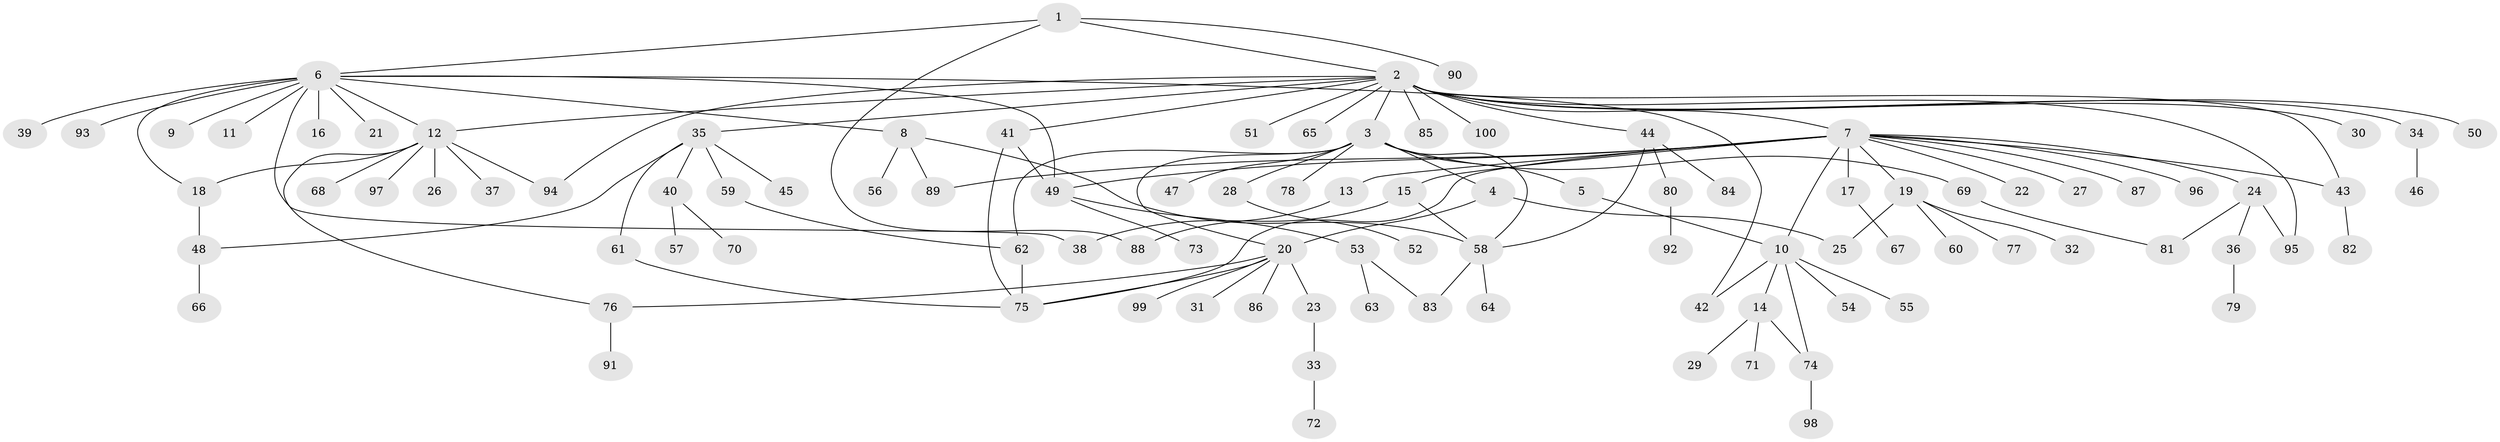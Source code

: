 // coarse degree distribution, {1: 0.4262295081967213, 11: 0.01639344262295082, 3: 0.11475409836065574, 4: 0.06557377049180328, 13: 0.01639344262295082, 2: 0.22950819672131148, 5: 0.04918032786885246, 7: 0.01639344262295082, 6: 0.03278688524590164, 8: 0.01639344262295082, 15: 0.01639344262295082}
// Generated by graph-tools (version 1.1) at 2025/36/03/04/25 23:36:53]
// undirected, 100 vertices, 126 edges
graph export_dot {
  node [color=gray90,style=filled];
  1;
  2;
  3;
  4;
  5;
  6;
  7;
  8;
  9;
  10;
  11;
  12;
  13;
  14;
  15;
  16;
  17;
  18;
  19;
  20;
  21;
  22;
  23;
  24;
  25;
  26;
  27;
  28;
  29;
  30;
  31;
  32;
  33;
  34;
  35;
  36;
  37;
  38;
  39;
  40;
  41;
  42;
  43;
  44;
  45;
  46;
  47;
  48;
  49;
  50;
  51;
  52;
  53;
  54;
  55;
  56;
  57;
  58;
  59;
  60;
  61;
  62;
  63;
  64;
  65;
  66;
  67;
  68;
  69;
  70;
  71;
  72;
  73;
  74;
  75;
  76;
  77;
  78;
  79;
  80;
  81;
  82;
  83;
  84;
  85;
  86;
  87;
  88;
  89;
  90;
  91;
  92;
  93;
  94;
  95;
  96;
  97;
  98;
  99;
  100;
  1 -- 2;
  1 -- 6;
  1 -- 88;
  1 -- 90;
  2 -- 3;
  2 -- 7;
  2 -- 12;
  2 -- 30;
  2 -- 34;
  2 -- 35;
  2 -- 41;
  2 -- 43;
  2 -- 44;
  2 -- 50;
  2 -- 51;
  2 -- 65;
  2 -- 85;
  2 -- 94;
  2 -- 95;
  2 -- 100;
  3 -- 4;
  3 -- 5;
  3 -- 20;
  3 -- 28;
  3 -- 47;
  3 -- 58;
  3 -- 62;
  3 -- 69;
  3 -- 78;
  4 -- 20;
  4 -- 25;
  5 -- 10;
  6 -- 8;
  6 -- 9;
  6 -- 11;
  6 -- 12;
  6 -- 16;
  6 -- 18;
  6 -- 21;
  6 -- 38;
  6 -- 39;
  6 -- 42;
  6 -- 49;
  6 -- 93;
  7 -- 10;
  7 -- 13;
  7 -- 15;
  7 -- 17;
  7 -- 19;
  7 -- 22;
  7 -- 24;
  7 -- 27;
  7 -- 43;
  7 -- 49;
  7 -- 75;
  7 -- 87;
  7 -- 89;
  7 -- 96;
  8 -- 56;
  8 -- 58;
  8 -- 89;
  10 -- 14;
  10 -- 42;
  10 -- 54;
  10 -- 55;
  10 -- 74;
  12 -- 18;
  12 -- 26;
  12 -- 37;
  12 -- 68;
  12 -- 76;
  12 -- 94;
  12 -- 97;
  13 -- 88;
  14 -- 29;
  14 -- 71;
  14 -- 74;
  15 -- 38;
  15 -- 58;
  17 -- 67;
  18 -- 48;
  19 -- 25;
  19 -- 32;
  19 -- 60;
  19 -- 77;
  20 -- 23;
  20 -- 31;
  20 -- 75;
  20 -- 76;
  20 -- 86;
  20 -- 99;
  23 -- 33;
  24 -- 36;
  24 -- 81;
  24 -- 95;
  28 -- 52;
  33 -- 72;
  34 -- 46;
  35 -- 40;
  35 -- 45;
  35 -- 48;
  35 -- 59;
  35 -- 61;
  36 -- 79;
  40 -- 57;
  40 -- 70;
  41 -- 49;
  41 -- 75;
  43 -- 82;
  44 -- 58;
  44 -- 80;
  44 -- 84;
  48 -- 66;
  49 -- 53;
  49 -- 73;
  53 -- 63;
  53 -- 83;
  58 -- 64;
  58 -- 83;
  59 -- 62;
  61 -- 75;
  62 -- 75;
  69 -- 81;
  74 -- 98;
  76 -- 91;
  80 -- 92;
}
